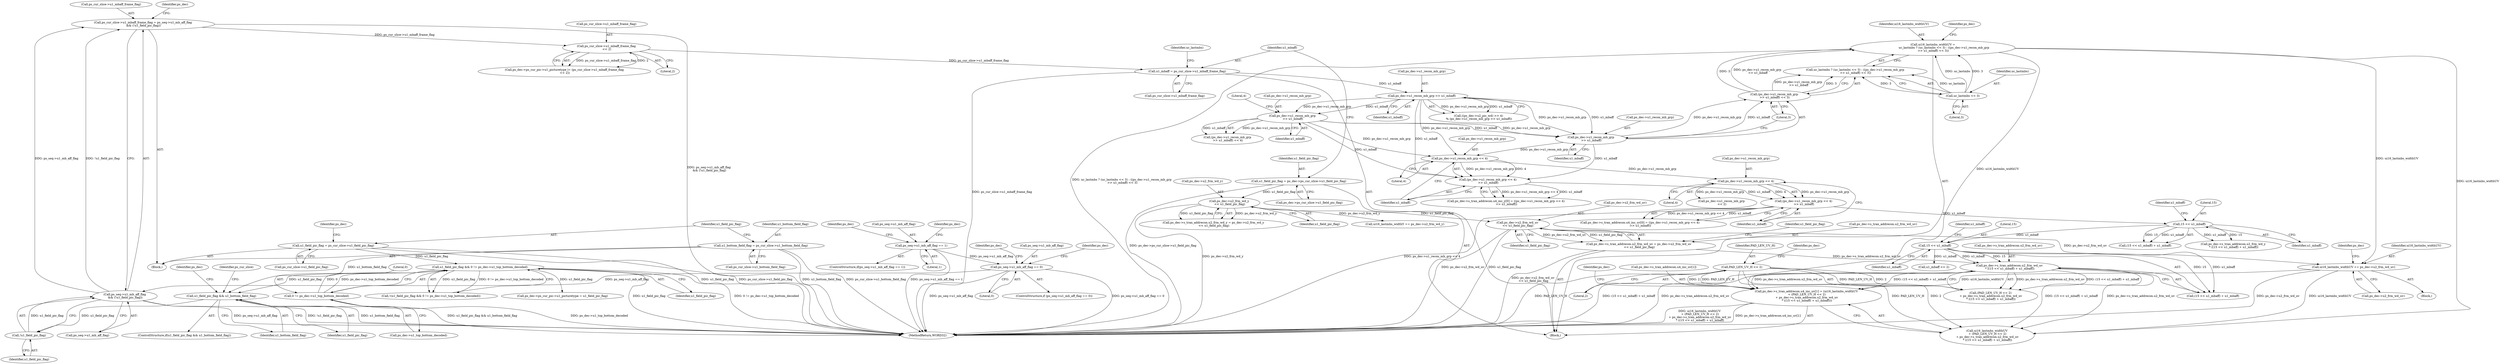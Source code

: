 digraph "0_Android_e629194c62a9a129ce378e08cb1059a8a53f1795_2@array" {
"1001817" [label="(Call,ps_dec->s_tran_addrecon.u4_inc_uv[1] = (ui16_lastmbs_widthUV\n + (PAD_LEN_UV_H << 2)\n + ps_dec->s_tran_addrecon.u2_frm_wd_uv\n * ((15 << u1_mbaff) + u1_mbaff)))"];
"1001757" [label="(Call,ui16_lastmbs_widthUV += ps_dec->u2_frm_wd_uv)"];
"1001744" [label="(Call,ps_dec->u2_frm_wd_uv\n << u1_field_pic_flag)"];
"1001733" [label="(Call,ps_dec->u2_frm_wd_y\n << u1_field_pic_flag)"];
"1001637" [label="(Call,u1_field_pic_flag = ps_dec->ps_cur_slice->u1_field_pic_flag)"];
"1001680" [label="(Call,ui16_lastmbs_widthUV =\n                        uc_lastmbs ? (uc_lastmbs << 3) : ((ps_dec->u1_recon_mb_grp\n >> u1_mbaff) << 3))"];
"1001684" [label="(Call,uc_lastmbs << 3)"];
"1001687" [label="(Call,(ps_dec->u1_recon_mb_grp\n >> u1_mbaff) << 3)"];
"1001688" [label="(Call,ps_dec->u1_recon_mb_grp\n >> u1_mbaff)"];
"1001659" [label="(Call,ps_dec->u1_recon_mb_grp >> u1_mbaff)"];
"1001645" [label="(Call,u1_mbaff = ps_cur_slice->u1_mbaff_frame_flag)"];
"1001322" [label="(Call,ps_cur_slice->u1_mbaff_frame_flag\n << 2)"];
"1001306" [label="(Call,ps_cur_slice->u1_mbaff_frame_flag = ps_seq->u1_mb_aff_flag\n && (!u1_field_pic_flag))"];
"1001310" [label="(Call,ps_seq->u1_mb_aff_flag\n && (!u1_field_pic_flag))"];
"1000309" [label="(Call,ps_seq->u1_mb_aff_flag == 0)"];
"1000281" [label="(Call,ps_seq->u1_mb_aff_flag == 1)"];
"1001314" [label="(Call,!u1_field_pic_flag)"];
"1001203" [label="(Call,u1_field_pic_flag && u1_bottom_field_flag)"];
"1000781" [label="(Call,u1_field_pic_flag && 0 != ps_dec->u1_top_bottom_decoded)"];
"1000178" [label="(Call,u1_field_pic_flag = ps_cur_slice->u1_field_pic_flag)"];
"1000783" [label="(Call,0 != ps_dec->u1_top_bottom_decoded)"];
"1000172" [label="(Call,u1_bottom_field_flag = ps_cur_slice->u1_bottom_field_flag)"];
"1001673" [label="(Call,ps_dec->u1_recon_mb_grp\n >> u1_mbaff)"];
"1001828" [label="(Call,PAD_LEN_UV_H << 2)"];
"1001831" [label="(Call,ps_dec->s_tran_addrecon.u2_frm_wd_uv\n * ((15 << u1_mbaff) + u1_mbaff))"];
"1001738" [label="(Call,ps_dec->s_tran_addrecon.u2_frm_wd_uv = ps_dec->u2_frm_wd_uv\n << u1_field_pic_flag)"];
"1001838" [label="(Call,15 << u1_mbaff)"];
"1001813" [label="(Call,15 << u1_mbaff)"];
"1001785" [label="(Call,(ps_dec->u1_recon_mb_grp << 4)\n >> u1_mbaff)"];
"1001786" [label="(Call,ps_dec->u1_recon_mb_grp << 4)"];
"1001771" [label="(Call,ps_dec->u1_recon_mb_grp << 4)"];
"1001770" [label="(Call,(ps_dec->u1_recon_mb_grp << 4)\n >> u1_mbaff)"];
"1000309" [label="(Call,ps_seq->u1_mb_aff_flag == 0)"];
"1001686" [label="(Literal,3)"];
"1000784" [label="(Literal,0)"];
"1001841" [label="(Identifier,u1_mbaff)"];
"1001839" [label="(Literal,15)"];
"1001828" [label="(Call,PAD_LEN_UV_H << 2)"];
"1000285" [label="(Literal,1)"];
"1001843" [label="(Identifier,ps_dec)"];
"1001645" [label="(Call,u1_mbaff = ps_cur_slice->u1_mbaff_frame_flag)"];
"1000281" [label="(Call,ps_seq->u1_mb_aff_flag == 1)"];
"1001818" [label="(Call,ps_dec->s_tran_addrecon.u4_inc_uv[1])"];
"1001322" [label="(Call,ps_cur_slice->u1_mbaff_frame_flag\n << 2)"];
"1000782" [label="(Identifier,u1_field_pic_flag)"];
"1001758" [label="(Identifier,ui16_lastmbs_widthUV)"];
"1001677" [label="(Identifier,u1_mbaff)"];
"1000188" [label="(Identifier,ps_dec)"];
"1001787" [label="(Call,ps_dec->u1_recon_mb_grp)"];
"1000179" [label="(Identifier,u1_field_pic_flag)"];
"1001813" [label="(Call,15 << u1_mbaff)"];
"1001817" [label="(Call,ps_dec->s_tran_addrecon.u4_inc_uv[1] = (ui16_lastmbs_widthUV\n + (PAD_LEN_UV_H << 2)\n + ps_dec->s_tran_addrecon.u2_frm_wd_uv\n * ((15 << u1_mbaff) + u1_mbaff)))"];
"1001689" [label="(Call,ps_dec->u1_recon_mb_grp)"];
"1001659" [label="(Call,ps_dec->u1_recon_mb_grp >> u1_mbaff)"];
"1001314" [label="(Call,!u1_field_pic_flag)"];
"1001831" [label="(Call,ps_dec->s_tran_addrecon.u2_frm_wd_uv\n * ((15 << u1_mbaff) + u1_mbaff))"];
"1000322" [label="(Identifier,ps_dec)"];
"1001733" [label="(Call,ps_dec->u2_frm_wd_y\n << u1_field_pic_flag)"];
"1001806" [label="(Call,ps_dec->s_tran_addrecon.u2_frm_wd_y\n * ((15 << u1_mbaff) + u1_mbaff))"];
"1001673" [label="(Call,ps_dec->u1_recon_mb_grp\n >> u1_mbaff)"];
"1001687" [label="(Call,(ps_dec->u1_recon_mb_grp\n >> u1_mbaff) << 3)"];
"1002052" [label="(MethodReturn,WORD32)"];
"1000780" [label="(Call,!(u1_field_pic_flag && 0 != ps_dec->u1_top_bottom_decoded))"];
"1001635" [label="(Block,)"];
"1000305" [label="(Identifier,ps_dec)"];
"1001790" [label="(Literal,4)"];
"1001734" [label="(Call,ps_dec->u2_frm_wd_y)"];
"1001757" [label="(Call,ui16_lastmbs_widthUV += ps_dec->u2_frm_wd_uv)"];
"1001202" [label="(ControlStructure,if(u1_field_pic_flag && u1_bottom_field_flag))"];
"1001785" [label="(Call,(ps_dec->u1_recon_mb_grp << 4)\n >> u1_mbaff)"];
"1001685" [label="(Identifier,uc_lastmbs)"];
"1001775" [label="(Literal,4)"];
"1001816" [label="(Identifier,u1_mbaff)"];
"1001311" [label="(Call,ps_seq->u1_mb_aff_flag)"];
"1000138" [label="(Block,)"];
"1001652" [label="(Identifier,uc_lastmbs)"];
"1001639" [label="(Call,ps_dec->ps_cur_slice->u1_field_pic_flag)"];
"1001310" [label="(Call,ps_seq->u1_mb_aff_flag\n && (!u1_field_pic_flag))"];
"1001674" [label="(Call,ps_dec->u1_recon_mb_grp)"];
"1001748" [label="(Identifier,u1_field_pic_flag)"];
"1000173" [label="(Identifier,u1_bottom_field_flag)"];
"1001745" [label="(Call,ps_dec->u2_frm_wd_uv)"];
"1001815" [label="(Identifier,u1_mbaff)"];
"1001653" [label="(Call,((ps_dec->u2_pic_wd) >> 4)\n % (ps_dec->u1_recon_mb_grp >> u1_mbaff))"];
"1001840" [label="(Identifier,u1_mbaff)"];
"1001851" [label="(Call,ps_dec->u1_recon_mb_grp\n << 2)"];
"1001838" [label="(Call,15 << u1_mbaff)"];
"1001693" [label="(Literal,3)"];
"1001680" [label="(Call,ui16_lastmbs_widthUV =\n                        uc_lastmbs ? (uc_lastmbs << 3) : ((ps_dec->u1_recon_mb_grp\n >> u1_mbaff) << 3))"];
"1001776" [label="(Identifier,u1_mbaff)"];
"1001213" [label="(Identifier,ps_dec)"];
"1001307" [label="(Call,ps_cur_slice->u1_mbaff_frame_flag)"];
"1001829" [label="(Identifier,PAD_LEN_UV_H)"];
"1000172" [label="(Call,u1_bottom_field_flag = ps_cur_slice->u1_bottom_field_flag)"];
"1001319" [label="(Identifier,ps_dec)"];
"1001751" [label="(Block,)"];
"1001727" [label="(Call,ps_dec->s_tran_addrecon.u2_frm_wd_y = ps_dec->u2_frm_wd_y\n << u1_field_pic_flag)"];
"1000282" [label="(Call,ps_seq->u1_mb_aff_flag)"];
"1001750" [label="(Identifier,u1_field_pic_flag)"];
"1001786" [label="(Call,ps_dec->u1_recon_mb_grp << 4)"];
"1001203" [label="(Call,u1_field_pic_flag && u1_bottom_field_flag)"];
"1001315" [label="(Identifier,u1_field_pic_flag)"];
"1001681" [label="(Identifier,ui16_lastmbs_widthUV)"];
"1001672" [label="(Call,(ps_dec->u1_recon_mb_grp\n >> u1_mbaff) << 4)"];
"1001771" [label="(Call,ps_dec->u1_recon_mb_grp << 4)"];
"1001637" [label="(Call,u1_field_pic_flag = ps_dec->ps_cur_slice->u1_field_pic_flag)"];
"1001812" [label="(Call,(15 << u1_mbaff) + u1_mbaff)"];
"1000174" [label="(Call,ps_cur_slice->u1_bottom_field_flag)"];
"1001323" [label="(Call,ps_cur_slice->u1_mbaff_frame_flag)"];
"1001791" [label="(Identifier,u1_mbaff)"];
"1000308" [label="(ControlStructure,if (ps_seq->u1_mb_aff_flag == 0))"];
"1001832" [label="(Call,ps_dec->s_tran_addrecon.u2_frm_wd_uv)"];
"1001638" [label="(Identifier,u1_field_pic_flag)"];
"1001759" [label="(Call,ps_dec->u2_frm_wd_uv)"];
"1001737" [label="(Identifier,u1_field_pic_flag)"];
"1001827" [label="(Call,(PAD_LEN_UV_H << 2)\n + ps_dec->s_tran_addrecon.u2_frm_wd_uv\n * ((15 << u1_mbaff) + u1_mbaff))"];
"1001772" [label="(Call,ps_dec->u1_recon_mb_grp)"];
"1001744" [label="(Call,ps_dec->u2_frm_wd_uv\n << u1_field_pic_flag)"];
"1000280" [label="(ControlStructure,if(ps_seq->u1_mb_aff_flag == 1))"];
"1001306" [label="(Call,ps_cur_slice->u1_mbaff_frame_flag = ps_seq->u1_mb_aff_flag\n && (!u1_field_pic_flag))"];
"1001205" [label="(Identifier,u1_bottom_field_flag)"];
"1000313" [label="(Literal,0)"];
"1001739" [label="(Call,ps_dec->s_tran_addrecon.u2_frm_wd_uv)"];
"1001697" [label="(Identifier,ps_dec)"];
"1001663" [label="(Identifier,u1_mbaff)"];
"1001814" [label="(Literal,15)"];
"1001646" [label="(Identifier,u1_mbaff)"];
"1001316" [label="(Call,ps_dec->ps_cur_pic->u1_picturetype |= (ps_cur_slice->u1_mbaff_frame_flag\n << 2))"];
"1001752" [label="(Call,ui16_lastmbs_widthY += ps_dec->u2_frm_wd_y)"];
"1001647" [label="(Call,ps_cur_slice->u1_mbaff_frame_flag)"];
"1001766" [label="(Identifier,ps_dec)"];
"1001858" [label="(Call,u1_mbaff << 2)"];
"1000317" [label="(Identifier,ps_dec)"];
"1000783" [label="(Call,0 != ps_dec->u1_top_bottom_decoded)"];
"1001660" [label="(Call,ps_dec->u1_recon_mb_grp)"];
"1001825" [label="(Call,ui16_lastmbs_widthUV\n + (PAD_LEN_UV_H << 2)\n + ps_dec->s_tran_addrecon.u2_frm_wd_uv\n * ((15 << u1_mbaff) + u1_mbaff))"];
"1001308" [label="(Identifier,ps_cur_slice)"];
"1001837" [label="(Call,(15 << u1_mbaff) + u1_mbaff)"];
"1001777" [label="(Call,ps_dec->s_tran_addrecon.u4_inc_uv[0] = ((ps_dec->u1_recon_mb_grp << 4)\n >> u1_mbaff))"];
"1000781" [label="(Call,u1_field_pic_flag && 0 != ps_dec->u1_top_bottom_decoded)"];
"1001682" [label="(Call,uc_lastmbs ? (uc_lastmbs << 3) : ((ps_dec->u1_recon_mb_grp\n >> u1_mbaff) << 3))"];
"1001834" [label="(Identifier,ps_dec)"];
"1001770" [label="(Call,(ps_dec->u1_recon_mb_grp << 4)\n >> u1_mbaff)"];
"1000180" [label="(Call,ps_cur_slice->u1_field_pic_flag)"];
"1001692" [label="(Identifier,u1_mbaff)"];
"1001326" [label="(Literal,2)"];
"1001688" [label="(Call,ps_dec->u1_recon_mb_grp\n >> u1_mbaff)"];
"1000178" [label="(Call,u1_field_pic_flag = ps_cur_slice->u1_field_pic_flag)"];
"1000289" [label="(Identifier,ps_dec)"];
"1001204" [label="(Identifier,u1_field_pic_flag)"];
"1001762" [label="(Call,ps_dec->s_tran_addrecon.u4_inc_y[0] = ((ps_dec->u1_recon_mb_grp << 4)\n >> u1_mbaff))"];
"1001678" [label="(Literal,4)"];
"1001684" [label="(Call,uc_lastmbs << 3)"];
"1000310" [label="(Call,ps_seq->u1_mb_aff_flag)"];
"1001112" [label="(Call,ps_dec->ps_cur_pic->u1_picturetype = u1_field_pic_flag)"];
"1001830" [label="(Literal,2)"];
"1001738" [label="(Call,ps_dec->s_tran_addrecon.u2_frm_wd_uv = ps_dec->u2_frm_wd_uv\n << u1_field_pic_flag)"];
"1000785" [label="(Call,ps_dec->u1_top_bottom_decoded)"];
"1001817" -> "1001635"  [label="AST: "];
"1001817" -> "1001825"  [label="CFG: "];
"1001818" -> "1001817"  [label="AST: "];
"1001825" -> "1001817"  [label="AST: "];
"1001843" -> "1001817"  [label="CFG: "];
"1001817" -> "1002052"  [label="DDG: ui16_lastmbs_widthUV\n + (PAD_LEN_UV_H << 2)\n + ps_dec->s_tran_addrecon.u2_frm_wd_uv\n * ((15 << u1_mbaff) + u1_mbaff)"];
"1001817" -> "1002052"  [label="DDG: ps_dec->s_tran_addrecon.u4_inc_uv[1]"];
"1001757" -> "1001817"  [label="DDG: ui16_lastmbs_widthUV"];
"1001680" -> "1001817"  [label="DDG: ui16_lastmbs_widthUV"];
"1001828" -> "1001817"  [label="DDG: PAD_LEN_UV_H"];
"1001828" -> "1001817"  [label="DDG: 2"];
"1001831" -> "1001817"  [label="DDG: ps_dec->s_tran_addrecon.u2_frm_wd_uv"];
"1001831" -> "1001817"  [label="DDG: (15 << u1_mbaff) + u1_mbaff"];
"1001757" -> "1001751"  [label="AST: "];
"1001757" -> "1001759"  [label="CFG: "];
"1001758" -> "1001757"  [label="AST: "];
"1001759" -> "1001757"  [label="AST: "];
"1001766" -> "1001757"  [label="CFG: "];
"1001757" -> "1002052"  [label="DDG: ps_dec->u2_frm_wd_uv"];
"1001744" -> "1001757"  [label="DDG: ps_dec->u2_frm_wd_uv"];
"1001680" -> "1001757"  [label="DDG: ui16_lastmbs_widthUV"];
"1001757" -> "1001825"  [label="DDG: ui16_lastmbs_widthUV"];
"1001744" -> "1001738"  [label="AST: "];
"1001744" -> "1001748"  [label="CFG: "];
"1001745" -> "1001744"  [label="AST: "];
"1001748" -> "1001744"  [label="AST: "];
"1001738" -> "1001744"  [label="CFG: "];
"1001744" -> "1002052"  [label="DDG: u1_field_pic_flag"];
"1001744" -> "1002052"  [label="DDG: ps_dec->u2_frm_wd_uv"];
"1001744" -> "1001738"  [label="DDG: ps_dec->u2_frm_wd_uv"];
"1001744" -> "1001738"  [label="DDG: u1_field_pic_flag"];
"1001733" -> "1001744"  [label="DDG: u1_field_pic_flag"];
"1001733" -> "1001727"  [label="AST: "];
"1001733" -> "1001737"  [label="CFG: "];
"1001734" -> "1001733"  [label="AST: "];
"1001737" -> "1001733"  [label="AST: "];
"1001727" -> "1001733"  [label="CFG: "];
"1001733" -> "1002052"  [label="DDG: ps_dec->u2_frm_wd_y"];
"1001733" -> "1001727"  [label="DDG: ps_dec->u2_frm_wd_y"];
"1001733" -> "1001727"  [label="DDG: u1_field_pic_flag"];
"1001637" -> "1001733"  [label="DDG: u1_field_pic_flag"];
"1001733" -> "1001752"  [label="DDG: ps_dec->u2_frm_wd_y"];
"1001637" -> "1001635"  [label="AST: "];
"1001637" -> "1001639"  [label="CFG: "];
"1001638" -> "1001637"  [label="AST: "];
"1001639" -> "1001637"  [label="AST: "];
"1001646" -> "1001637"  [label="CFG: "];
"1001637" -> "1002052"  [label="DDG: ps_dec->ps_cur_slice->u1_field_pic_flag"];
"1001680" -> "1001635"  [label="AST: "];
"1001680" -> "1001682"  [label="CFG: "];
"1001681" -> "1001680"  [label="AST: "];
"1001682" -> "1001680"  [label="AST: "];
"1001697" -> "1001680"  [label="CFG: "];
"1001680" -> "1002052"  [label="DDG: uc_lastmbs ? (uc_lastmbs << 3) : ((ps_dec->u1_recon_mb_grp\n >> u1_mbaff) << 3)"];
"1001684" -> "1001680"  [label="DDG: uc_lastmbs"];
"1001684" -> "1001680"  [label="DDG: 3"];
"1001687" -> "1001680"  [label="DDG: ps_dec->u1_recon_mb_grp\n >> u1_mbaff"];
"1001687" -> "1001680"  [label="DDG: 3"];
"1001680" -> "1001825"  [label="DDG: ui16_lastmbs_widthUV"];
"1001684" -> "1001682"  [label="AST: "];
"1001684" -> "1001686"  [label="CFG: "];
"1001685" -> "1001684"  [label="AST: "];
"1001686" -> "1001684"  [label="AST: "];
"1001682" -> "1001684"  [label="CFG: "];
"1001684" -> "1001682"  [label="DDG: uc_lastmbs"];
"1001684" -> "1001682"  [label="DDG: 3"];
"1001687" -> "1001682"  [label="AST: "];
"1001687" -> "1001693"  [label="CFG: "];
"1001688" -> "1001687"  [label="AST: "];
"1001693" -> "1001687"  [label="AST: "];
"1001682" -> "1001687"  [label="CFG: "];
"1001687" -> "1001682"  [label="DDG: ps_dec->u1_recon_mb_grp\n >> u1_mbaff"];
"1001687" -> "1001682"  [label="DDG: 3"];
"1001688" -> "1001687"  [label="DDG: ps_dec->u1_recon_mb_grp"];
"1001688" -> "1001687"  [label="DDG: u1_mbaff"];
"1001688" -> "1001692"  [label="CFG: "];
"1001689" -> "1001688"  [label="AST: "];
"1001692" -> "1001688"  [label="AST: "];
"1001693" -> "1001688"  [label="CFG: "];
"1001659" -> "1001688"  [label="DDG: ps_dec->u1_recon_mb_grp"];
"1001659" -> "1001688"  [label="DDG: u1_mbaff"];
"1001673" -> "1001688"  [label="DDG: ps_dec->u1_recon_mb_grp"];
"1001673" -> "1001688"  [label="DDG: u1_mbaff"];
"1001688" -> "1001771"  [label="DDG: ps_dec->u1_recon_mb_grp"];
"1001688" -> "1001770"  [label="DDG: u1_mbaff"];
"1001659" -> "1001653"  [label="AST: "];
"1001659" -> "1001663"  [label="CFG: "];
"1001660" -> "1001659"  [label="AST: "];
"1001663" -> "1001659"  [label="AST: "];
"1001653" -> "1001659"  [label="CFG: "];
"1001659" -> "1001653"  [label="DDG: ps_dec->u1_recon_mb_grp"];
"1001659" -> "1001653"  [label="DDG: u1_mbaff"];
"1001645" -> "1001659"  [label="DDG: u1_mbaff"];
"1001659" -> "1001673"  [label="DDG: ps_dec->u1_recon_mb_grp"];
"1001659" -> "1001673"  [label="DDG: u1_mbaff"];
"1001659" -> "1001771"  [label="DDG: ps_dec->u1_recon_mb_grp"];
"1001659" -> "1001770"  [label="DDG: u1_mbaff"];
"1001645" -> "1001635"  [label="AST: "];
"1001645" -> "1001647"  [label="CFG: "];
"1001646" -> "1001645"  [label="AST: "];
"1001647" -> "1001645"  [label="AST: "];
"1001652" -> "1001645"  [label="CFG: "];
"1001645" -> "1002052"  [label="DDG: ps_cur_slice->u1_mbaff_frame_flag"];
"1001322" -> "1001645"  [label="DDG: ps_cur_slice->u1_mbaff_frame_flag"];
"1001322" -> "1001316"  [label="AST: "];
"1001322" -> "1001326"  [label="CFG: "];
"1001323" -> "1001322"  [label="AST: "];
"1001326" -> "1001322"  [label="AST: "];
"1001316" -> "1001322"  [label="CFG: "];
"1001322" -> "1001316"  [label="DDG: ps_cur_slice->u1_mbaff_frame_flag"];
"1001322" -> "1001316"  [label="DDG: 2"];
"1001306" -> "1001322"  [label="DDG: ps_cur_slice->u1_mbaff_frame_flag"];
"1001306" -> "1000138"  [label="AST: "];
"1001306" -> "1001310"  [label="CFG: "];
"1001307" -> "1001306"  [label="AST: "];
"1001310" -> "1001306"  [label="AST: "];
"1001319" -> "1001306"  [label="CFG: "];
"1001306" -> "1002052"  [label="DDG: ps_seq->u1_mb_aff_flag\n && (!u1_field_pic_flag)"];
"1001310" -> "1001306"  [label="DDG: ps_seq->u1_mb_aff_flag"];
"1001310" -> "1001306"  [label="DDG: !u1_field_pic_flag"];
"1001310" -> "1001311"  [label="CFG: "];
"1001310" -> "1001314"  [label="CFG: "];
"1001311" -> "1001310"  [label="AST: "];
"1001314" -> "1001310"  [label="AST: "];
"1001310" -> "1002052"  [label="DDG: ps_seq->u1_mb_aff_flag"];
"1001310" -> "1002052"  [label="DDG: !u1_field_pic_flag"];
"1000309" -> "1001310"  [label="DDG: ps_seq->u1_mb_aff_flag"];
"1001314" -> "1001310"  [label="DDG: u1_field_pic_flag"];
"1000309" -> "1000308"  [label="AST: "];
"1000309" -> "1000313"  [label="CFG: "];
"1000310" -> "1000309"  [label="AST: "];
"1000313" -> "1000309"  [label="AST: "];
"1000317" -> "1000309"  [label="CFG: "];
"1000322" -> "1000309"  [label="CFG: "];
"1000309" -> "1002052"  [label="DDG: ps_seq->u1_mb_aff_flag"];
"1000309" -> "1002052"  [label="DDG: ps_seq->u1_mb_aff_flag == 0"];
"1000281" -> "1000309"  [label="DDG: ps_seq->u1_mb_aff_flag"];
"1000281" -> "1000280"  [label="AST: "];
"1000281" -> "1000285"  [label="CFG: "];
"1000282" -> "1000281"  [label="AST: "];
"1000285" -> "1000281"  [label="AST: "];
"1000289" -> "1000281"  [label="CFG: "];
"1000305" -> "1000281"  [label="CFG: "];
"1000281" -> "1002052"  [label="DDG: ps_seq->u1_mb_aff_flag == 1"];
"1001314" -> "1001315"  [label="CFG: "];
"1001315" -> "1001314"  [label="AST: "];
"1001203" -> "1001314"  [label="DDG: u1_field_pic_flag"];
"1001203" -> "1001202"  [label="AST: "];
"1001203" -> "1001204"  [label="CFG: "];
"1001203" -> "1001205"  [label="CFG: "];
"1001204" -> "1001203"  [label="AST: "];
"1001205" -> "1001203"  [label="AST: "];
"1001213" -> "1001203"  [label="CFG: "];
"1001308" -> "1001203"  [label="CFG: "];
"1001203" -> "1002052"  [label="DDG: u1_bottom_field_flag"];
"1001203" -> "1002052"  [label="DDG: u1_field_pic_flag && u1_bottom_field_flag"];
"1000781" -> "1001203"  [label="DDG: u1_field_pic_flag"];
"1000172" -> "1001203"  [label="DDG: u1_bottom_field_flag"];
"1000781" -> "1000780"  [label="AST: "];
"1000781" -> "1000782"  [label="CFG: "];
"1000781" -> "1000783"  [label="CFG: "];
"1000782" -> "1000781"  [label="AST: "];
"1000783" -> "1000781"  [label="AST: "];
"1000780" -> "1000781"  [label="CFG: "];
"1000781" -> "1002052"  [label="DDG: 0 != ps_dec->u1_top_bottom_decoded"];
"1000781" -> "1002052"  [label="DDG: u1_field_pic_flag"];
"1000781" -> "1000780"  [label="DDG: u1_field_pic_flag"];
"1000781" -> "1000780"  [label="DDG: 0 != ps_dec->u1_top_bottom_decoded"];
"1000178" -> "1000781"  [label="DDG: u1_field_pic_flag"];
"1000783" -> "1000781"  [label="DDG: 0"];
"1000783" -> "1000781"  [label="DDG: ps_dec->u1_top_bottom_decoded"];
"1000781" -> "1001112"  [label="DDG: u1_field_pic_flag"];
"1000178" -> "1000138"  [label="AST: "];
"1000178" -> "1000180"  [label="CFG: "];
"1000179" -> "1000178"  [label="AST: "];
"1000180" -> "1000178"  [label="AST: "];
"1000188" -> "1000178"  [label="CFG: "];
"1000178" -> "1002052"  [label="DDG: u1_field_pic_flag"];
"1000178" -> "1002052"  [label="DDG: ps_cur_slice->u1_field_pic_flag"];
"1000783" -> "1000785"  [label="CFG: "];
"1000784" -> "1000783"  [label="AST: "];
"1000785" -> "1000783"  [label="AST: "];
"1000783" -> "1002052"  [label="DDG: ps_dec->u1_top_bottom_decoded"];
"1000172" -> "1000138"  [label="AST: "];
"1000172" -> "1000174"  [label="CFG: "];
"1000173" -> "1000172"  [label="AST: "];
"1000174" -> "1000172"  [label="AST: "];
"1000179" -> "1000172"  [label="CFG: "];
"1000172" -> "1002052"  [label="DDG: u1_bottom_field_flag"];
"1000172" -> "1002052"  [label="DDG: ps_cur_slice->u1_bottom_field_flag"];
"1001673" -> "1001672"  [label="AST: "];
"1001673" -> "1001677"  [label="CFG: "];
"1001674" -> "1001673"  [label="AST: "];
"1001677" -> "1001673"  [label="AST: "];
"1001678" -> "1001673"  [label="CFG: "];
"1001673" -> "1001672"  [label="DDG: ps_dec->u1_recon_mb_grp"];
"1001673" -> "1001672"  [label="DDG: u1_mbaff"];
"1001673" -> "1001771"  [label="DDG: ps_dec->u1_recon_mb_grp"];
"1001673" -> "1001770"  [label="DDG: u1_mbaff"];
"1001828" -> "1001827"  [label="AST: "];
"1001828" -> "1001830"  [label="CFG: "];
"1001829" -> "1001828"  [label="AST: "];
"1001830" -> "1001828"  [label="AST: "];
"1001834" -> "1001828"  [label="CFG: "];
"1001828" -> "1002052"  [label="DDG: PAD_LEN_UV_H"];
"1001828" -> "1001825"  [label="DDG: PAD_LEN_UV_H"];
"1001828" -> "1001825"  [label="DDG: 2"];
"1001828" -> "1001827"  [label="DDG: PAD_LEN_UV_H"];
"1001828" -> "1001827"  [label="DDG: 2"];
"1001831" -> "1001827"  [label="AST: "];
"1001831" -> "1001837"  [label="CFG: "];
"1001832" -> "1001831"  [label="AST: "];
"1001837" -> "1001831"  [label="AST: "];
"1001827" -> "1001831"  [label="CFG: "];
"1001831" -> "1002052"  [label="DDG: (15 << u1_mbaff) + u1_mbaff"];
"1001831" -> "1002052"  [label="DDG: ps_dec->s_tran_addrecon.u2_frm_wd_uv"];
"1001831" -> "1001825"  [label="DDG: ps_dec->s_tran_addrecon.u2_frm_wd_uv"];
"1001831" -> "1001825"  [label="DDG: (15 << u1_mbaff) + u1_mbaff"];
"1001831" -> "1001827"  [label="DDG: ps_dec->s_tran_addrecon.u2_frm_wd_uv"];
"1001831" -> "1001827"  [label="DDG: (15 << u1_mbaff) + u1_mbaff"];
"1001738" -> "1001831"  [label="DDG: ps_dec->s_tran_addrecon.u2_frm_wd_uv"];
"1001838" -> "1001831"  [label="DDG: 15"];
"1001838" -> "1001831"  [label="DDG: u1_mbaff"];
"1001738" -> "1001635"  [label="AST: "];
"1001739" -> "1001738"  [label="AST: "];
"1001750" -> "1001738"  [label="CFG: "];
"1001738" -> "1002052"  [label="DDG: ps_dec->u2_frm_wd_uv\n << u1_field_pic_flag"];
"1001838" -> "1001837"  [label="AST: "];
"1001838" -> "1001840"  [label="CFG: "];
"1001839" -> "1001838"  [label="AST: "];
"1001840" -> "1001838"  [label="AST: "];
"1001841" -> "1001838"  [label="CFG: "];
"1001838" -> "1001837"  [label="DDG: 15"];
"1001838" -> "1001837"  [label="DDG: u1_mbaff"];
"1001813" -> "1001838"  [label="DDG: u1_mbaff"];
"1001838" -> "1001858"  [label="DDG: u1_mbaff"];
"1001813" -> "1001812"  [label="AST: "];
"1001813" -> "1001815"  [label="CFG: "];
"1001814" -> "1001813"  [label="AST: "];
"1001815" -> "1001813"  [label="AST: "];
"1001816" -> "1001813"  [label="CFG: "];
"1001813" -> "1001806"  [label="DDG: 15"];
"1001813" -> "1001806"  [label="DDG: u1_mbaff"];
"1001813" -> "1001812"  [label="DDG: 15"];
"1001813" -> "1001812"  [label="DDG: u1_mbaff"];
"1001785" -> "1001813"  [label="DDG: u1_mbaff"];
"1001785" -> "1001777"  [label="AST: "];
"1001785" -> "1001791"  [label="CFG: "];
"1001786" -> "1001785"  [label="AST: "];
"1001791" -> "1001785"  [label="AST: "];
"1001777" -> "1001785"  [label="CFG: "];
"1001785" -> "1002052"  [label="DDG: ps_dec->u1_recon_mb_grp << 4"];
"1001785" -> "1001777"  [label="DDG: ps_dec->u1_recon_mb_grp << 4"];
"1001785" -> "1001777"  [label="DDG: u1_mbaff"];
"1001786" -> "1001785"  [label="DDG: ps_dec->u1_recon_mb_grp"];
"1001786" -> "1001785"  [label="DDG: 4"];
"1001770" -> "1001785"  [label="DDG: u1_mbaff"];
"1001786" -> "1001790"  [label="CFG: "];
"1001787" -> "1001786"  [label="AST: "];
"1001790" -> "1001786"  [label="AST: "];
"1001791" -> "1001786"  [label="CFG: "];
"1001771" -> "1001786"  [label="DDG: ps_dec->u1_recon_mb_grp"];
"1001786" -> "1001851"  [label="DDG: ps_dec->u1_recon_mb_grp"];
"1001771" -> "1001770"  [label="AST: "];
"1001771" -> "1001775"  [label="CFG: "];
"1001772" -> "1001771"  [label="AST: "];
"1001775" -> "1001771"  [label="AST: "];
"1001776" -> "1001771"  [label="CFG: "];
"1001771" -> "1001770"  [label="DDG: ps_dec->u1_recon_mb_grp"];
"1001771" -> "1001770"  [label="DDG: 4"];
"1001770" -> "1001762"  [label="AST: "];
"1001770" -> "1001776"  [label="CFG: "];
"1001776" -> "1001770"  [label="AST: "];
"1001762" -> "1001770"  [label="CFG: "];
"1001770" -> "1001762"  [label="DDG: ps_dec->u1_recon_mb_grp << 4"];
"1001770" -> "1001762"  [label="DDG: u1_mbaff"];
}
